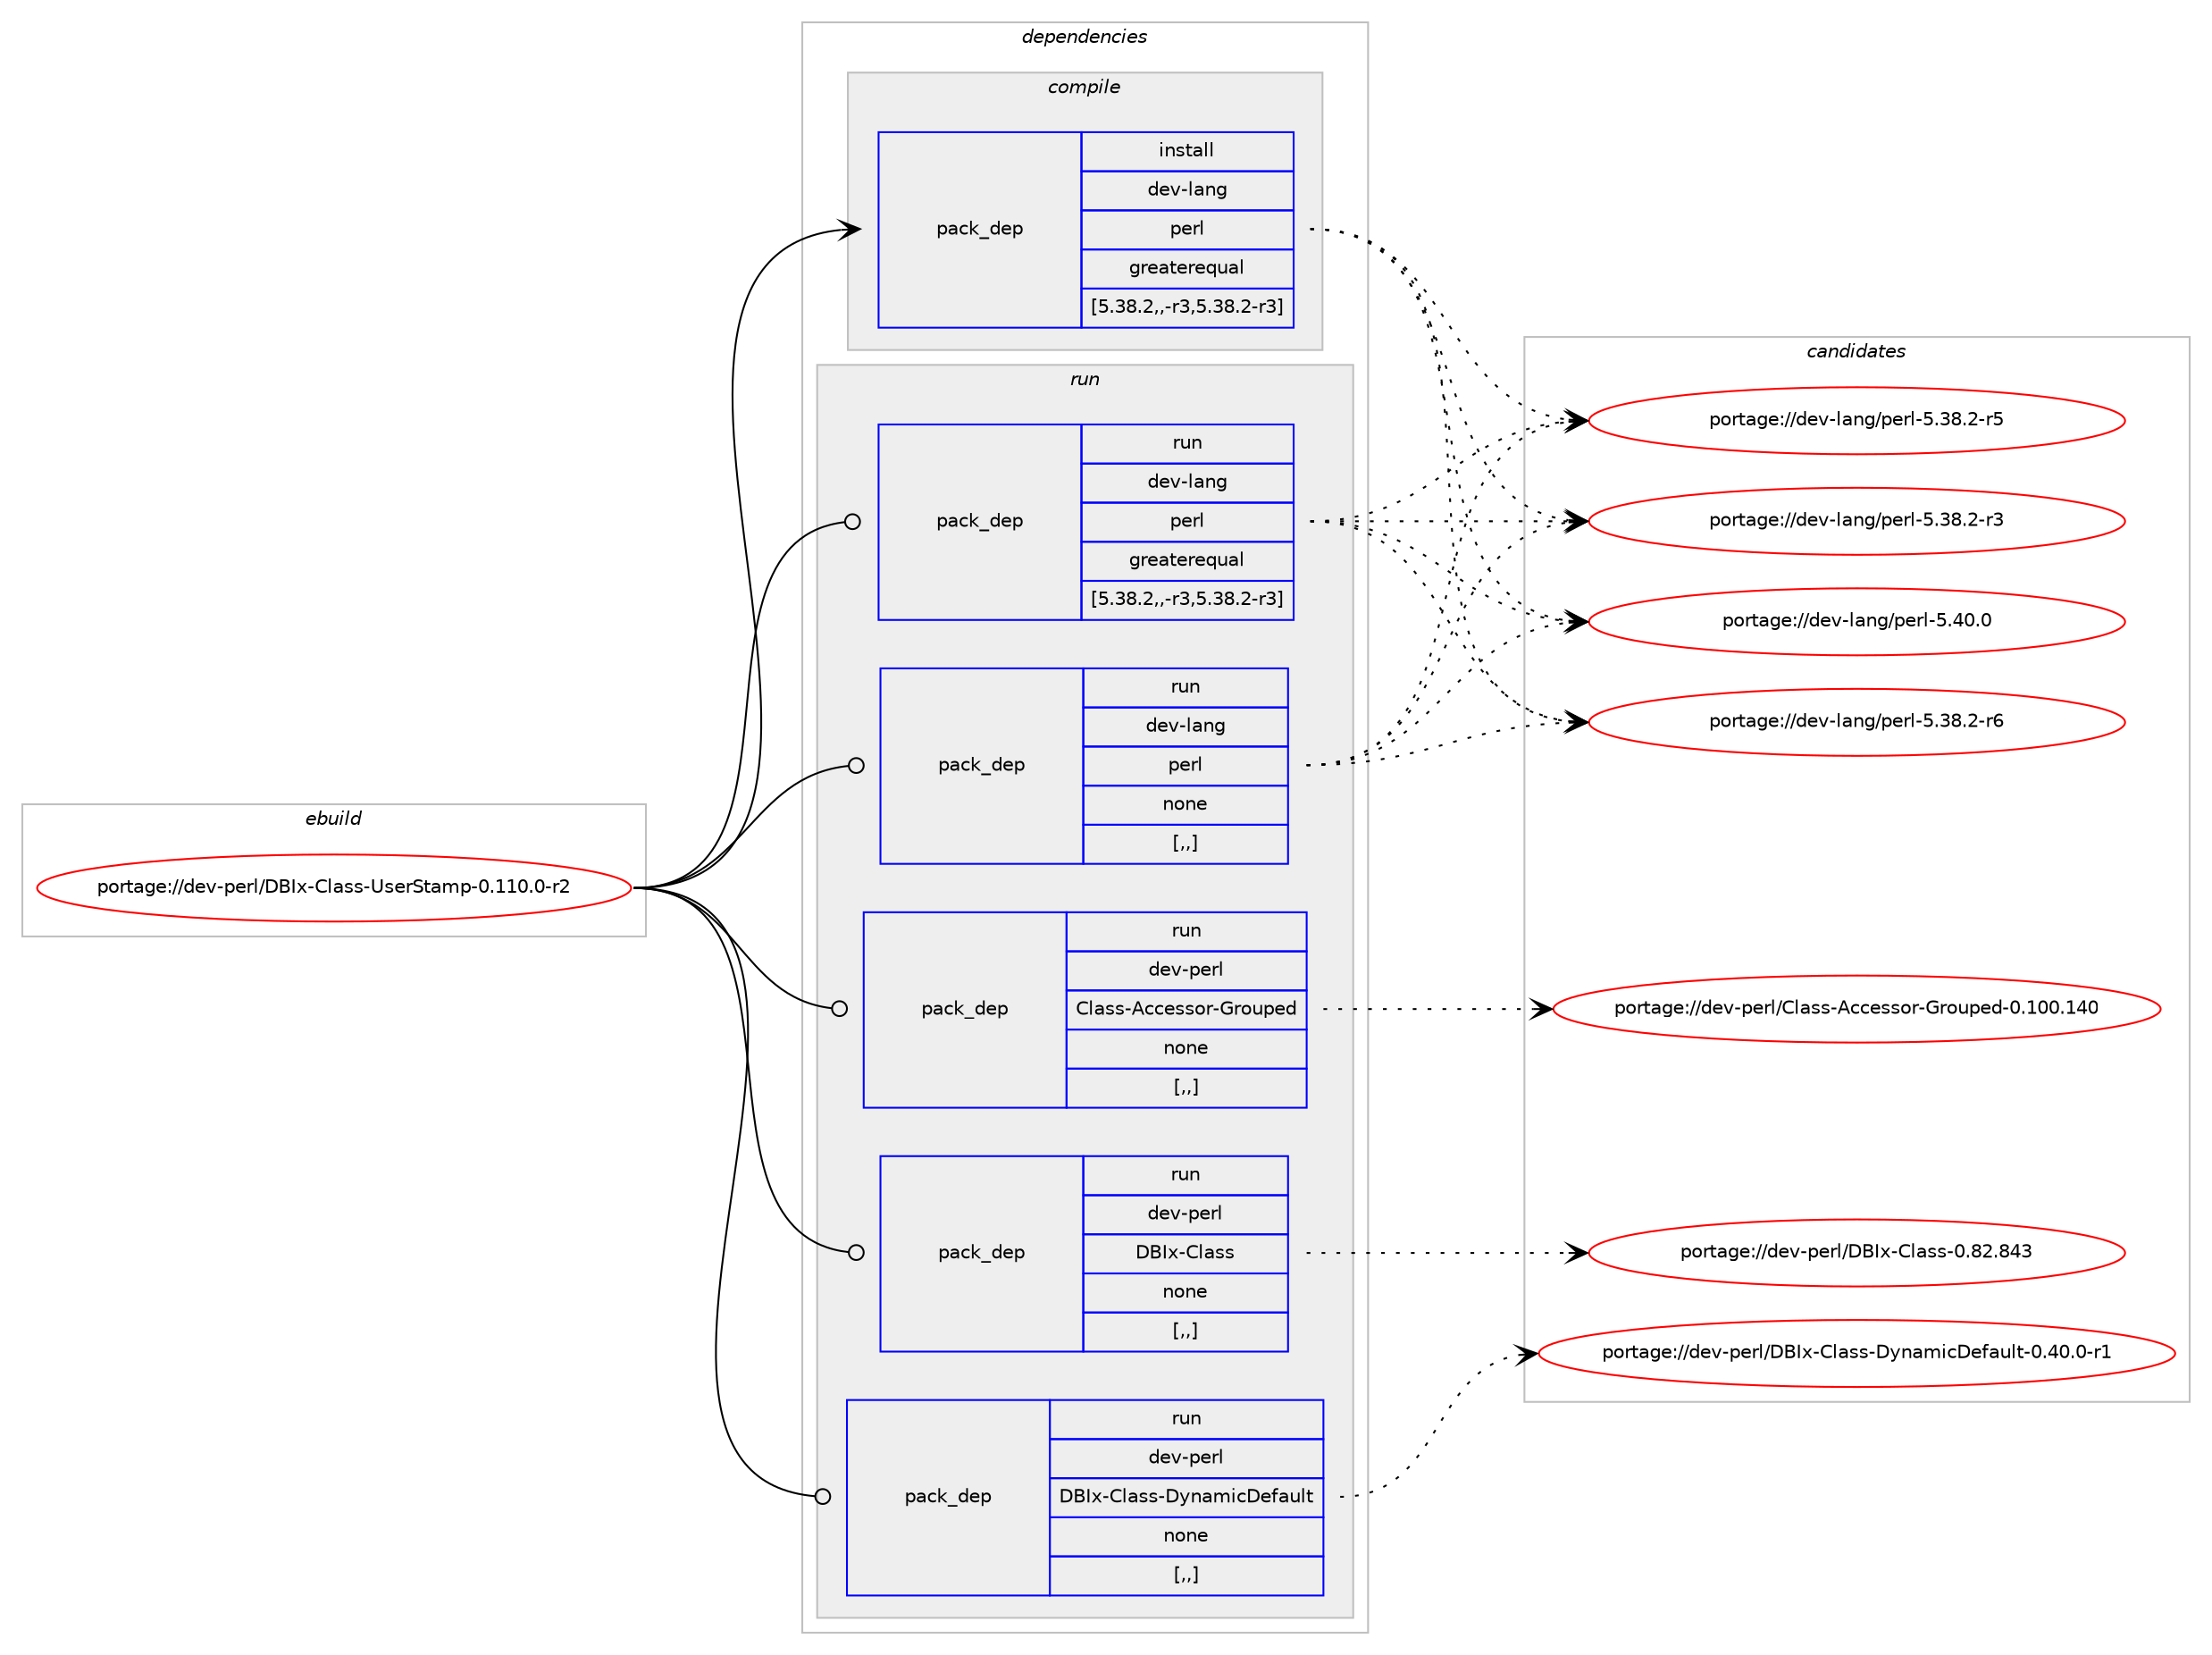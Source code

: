 digraph prolog {

# *************
# Graph options
# *************

newrank=true;
concentrate=true;
compound=true;
graph [rankdir=LR,fontname=Helvetica,fontsize=10,ranksep=1.5];#, ranksep=2.5, nodesep=0.2];
edge  [arrowhead=vee];
node  [fontname=Helvetica,fontsize=10];

# **********
# The ebuild
# **********

subgraph cluster_leftcol {
color=gray;
label=<<i>ebuild</i>>;
id [label="portage://dev-perl/DBIx-Class-UserStamp-0.110.0-r2", color=red, width=4, href="../dev-perl/DBIx-Class-UserStamp-0.110.0-r2.svg"];
}

# ****************
# The dependencies
# ****************

subgraph cluster_midcol {
color=gray;
label=<<i>dependencies</i>>;
subgraph cluster_compile {
fillcolor="#eeeeee";
style=filled;
label=<<i>compile</i>>;
subgraph pack97278 {
dependency128347 [label=<<TABLE BORDER="0" CELLBORDER="1" CELLSPACING="0" CELLPADDING="4" WIDTH="220"><TR><TD ROWSPAN="6" CELLPADDING="30">pack_dep</TD></TR><TR><TD WIDTH="110">install</TD></TR><TR><TD>dev-lang</TD></TR><TR><TD>perl</TD></TR><TR><TD>greaterequal</TD></TR><TR><TD>[5.38.2,,-r3,5.38.2-r3]</TD></TR></TABLE>>, shape=none, color=blue];
}
id:e -> dependency128347:w [weight=20,style="solid",arrowhead="vee"];
}
subgraph cluster_compileandrun {
fillcolor="#eeeeee";
style=filled;
label=<<i>compile and run</i>>;
}
subgraph cluster_run {
fillcolor="#eeeeee";
style=filled;
label=<<i>run</i>>;
subgraph pack97279 {
dependency128348 [label=<<TABLE BORDER="0" CELLBORDER="1" CELLSPACING="0" CELLPADDING="4" WIDTH="220"><TR><TD ROWSPAN="6" CELLPADDING="30">pack_dep</TD></TR><TR><TD WIDTH="110">run</TD></TR><TR><TD>dev-lang</TD></TR><TR><TD>perl</TD></TR><TR><TD>greaterequal</TD></TR><TR><TD>[5.38.2,,-r3,5.38.2-r3]</TD></TR></TABLE>>, shape=none, color=blue];
}
id:e -> dependency128348:w [weight=20,style="solid",arrowhead="odot"];
subgraph pack97280 {
dependency128349 [label=<<TABLE BORDER="0" CELLBORDER="1" CELLSPACING="0" CELLPADDING="4" WIDTH="220"><TR><TD ROWSPAN="6" CELLPADDING="30">pack_dep</TD></TR><TR><TD WIDTH="110">run</TD></TR><TR><TD>dev-lang</TD></TR><TR><TD>perl</TD></TR><TR><TD>none</TD></TR><TR><TD>[,,]</TD></TR></TABLE>>, shape=none, color=blue];
}
id:e -> dependency128349:w [weight=20,style="solid",arrowhead="odot"];
subgraph pack97281 {
dependency128350 [label=<<TABLE BORDER="0" CELLBORDER="1" CELLSPACING="0" CELLPADDING="4" WIDTH="220"><TR><TD ROWSPAN="6" CELLPADDING="30">pack_dep</TD></TR><TR><TD WIDTH="110">run</TD></TR><TR><TD>dev-perl</TD></TR><TR><TD>Class-Accessor-Grouped</TD></TR><TR><TD>none</TD></TR><TR><TD>[,,]</TD></TR></TABLE>>, shape=none, color=blue];
}
id:e -> dependency128350:w [weight=20,style="solid",arrowhead="odot"];
subgraph pack97282 {
dependency128351 [label=<<TABLE BORDER="0" CELLBORDER="1" CELLSPACING="0" CELLPADDING="4" WIDTH="220"><TR><TD ROWSPAN="6" CELLPADDING="30">pack_dep</TD></TR><TR><TD WIDTH="110">run</TD></TR><TR><TD>dev-perl</TD></TR><TR><TD>DBIx-Class</TD></TR><TR><TD>none</TD></TR><TR><TD>[,,]</TD></TR></TABLE>>, shape=none, color=blue];
}
id:e -> dependency128351:w [weight=20,style="solid",arrowhead="odot"];
subgraph pack97283 {
dependency128352 [label=<<TABLE BORDER="0" CELLBORDER="1" CELLSPACING="0" CELLPADDING="4" WIDTH="220"><TR><TD ROWSPAN="6" CELLPADDING="30">pack_dep</TD></TR><TR><TD WIDTH="110">run</TD></TR><TR><TD>dev-perl</TD></TR><TR><TD>DBIx-Class-DynamicDefault</TD></TR><TR><TD>none</TD></TR><TR><TD>[,,]</TD></TR></TABLE>>, shape=none, color=blue];
}
id:e -> dependency128352:w [weight=20,style="solid",arrowhead="odot"];
}
}

# **************
# The candidates
# **************

subgraph cluster_choices {
rank=same;
color=gray;
label=<<i>candidates</i>>;

subgraph choice97278 {
color=black;
nodesep=1;
choice10010111845108971101034711210111410845534652484648 [label="portage://dev-lang/perl-5.40.0", color=red, width=4,href="../dev-lang/perl-5.40.0.svg"];
choice100101118451089711010347112101114108455346515646504511454 [label="portage://dev-lang/perl-5.38.2-r6", color=red, width=4,href="../dev-lang/perl-5.38.2-r6.svg"];
choice100101118451089711010347112101114108455346515646504511453 [label="portage://dev-lang/perl-5.38.2-r5", color=red, width=4,href="../dev-lang/perl-5.38.2-r5.svg"];
choice100101118451089711010347112101114108455346515646504511451 [label="portage://dev-lang/perl-5.38.2-r3", color=red, width=4,href="../dev-lang/perl-5.38.2-r3.svg"];
dependency128347:e -> choice10010111845108971101034711210111410845534652484648:w [style=dotted,weight="100"];
dependency128347:e -> choice100101118451089711010347112101114108455346515646504511454:w [style=dotted,weight="100"];
dependency128347:e -> choice100101118451089711010347112101114108455346515646504511453:w [style=dotted,weight="100"];
dependency128347:e -> choice100101118451089711010347112101114108455346515646504511451:w [style=dotted,weight="100"];
}
subgraph choice97279 {
color=black;
nodesep=1;
choice10010111845108971101034711210111410845534652484648 [label="portage://dev-lang/perl-5.40.0", color=red, width=4,href="../dev-lang/perl-5.40.0.svg"];
choice100101118451089711010347112101114108455346515646504511454 [label="portage://dev-lang/perl-5.38.2-r6", color=red, width=4,href="../dev-lang/perl-5.38.2-r6.svg"];
choice100101118451089711010347112101114108455346515646504511453 [label="portage://dev-lang/perl-5.38.2-r5", color=red, width=4,href="../dev-lang/perl-5.38.2-r5.svg"];
choice100101118451089711010347112101114108455346515646504511451 [label="portage://dev-lang/perl-5.38.2-r3", color=red, width=4,href="../dev-lang/perl-5.38.2-r3.svg"];
dependency128348:e -> choice10010111845108971101034711210111410845534652484648:w [style=dotted,weight="100"];
dependency128348:e -> choice100101118451089711010347112101114108455346515646504511454:w [style=dotted,weight="100"];
dependency128348:e -> choice100101118451089711010347112101114108455346515646504511453:w [style=dotted,weight="100"];
dependency128348:e -> choice100101118451089711010347112101114108455346515646504511451:w [style=dotted,weight="100"];
}
subgraph choice97280 {
color=black;
nodesep=1;
choice10010111845108971101034711210111410845534652484648 [label="portage://dev-lang/perl-5.40.0", color=red, width=4,href="../dev-lang/perl-5.40.0.svg"];
choice100101118451089711010347112101114108455346515646504511454 [label="portage://dev-lang/perl-5.38.2-r6", color=red, width=4,href="../dev-lang/perl-5.38.2-r6.svg"];
choice100101118451089711010347112101114108455346515646504511453 [label="portage://dev-lang/perl-5.38.2-r5", color=red, width=4,href="../dev-lang/perl-5.38.2-r5.svg"];
choice100101118451089711010347112101114108455346515646504511451 [label="portage://dev-lang/perl-5.38.2-r3", color=red, width=4,href="../dev-lang/perl-5.38.2-r3.svg"];
dependency128349:e -> choice10010111845108971101034711210111410845534652484648:w [style=dotted,weight="100"];
dependency128349:e -> choice100101118451089711010347112101114108455346515646504511454:w [style=dotted,weight="100"];
dependency128349:e -> choice100101118451089711010347112101114108455346515646504511453:w [style=dotted,weight="100"];
dependency128349:e -> choice100101118451089711010347112101114108455346515646504511451:w [style=dotted,weight="100"];
}
subgraph choice97281 {
color=black;
nodesep=1;
choice1001011184511210111410847671089711511545659999101115115111114457111411111711210110045484649484846495248 [label="portage://dev-perl/Class-Accessor-Grouped-0.100.140", color=red, width=4,href="../dev-perl/Class-Accessor-Grouped-0.100.140.svg"];
dependency128350:e -> choice1001011184511210111410847671089711511545659999101115115111114457111411111711210110045484649484846495248:w [style=dotted,weight="100"];
}
subgraph choice97282 {
color=black;
nodesep=1;
choice1001011184511210111410847686673120456710897115115454846565046565251 [label="portage://dev-perl/DBIx-Class-0.82.843", color=red, width=4,href="../dev-perl/DBIx-Class-0.82.843.svg"];
dependency128351:e -> choice1001011184511210111410847686673120456710897115115454846565046565251:w [style=dotted,weight="100"];
}
subgraph choice97283 {
color=black;
nodesep=1;
choice1001011184511210111410847686673120456710897115115456812111097109105996810110297117108116454846524846484511449 [label="portage://dev-perl/DBIx-Class-DynamicDefault-0.40.0-r1", color=red, width=4,href="../dev-perl/DBIx-Class-DynamicDefault-0.40.0-r1.svg"];
dependency128352:e -> choice1001011184511210111410847686673120456710897115115456812111097109105996810110297117108116454846524846484511449:w [style=dotted,weight="100"];
}
}

}
